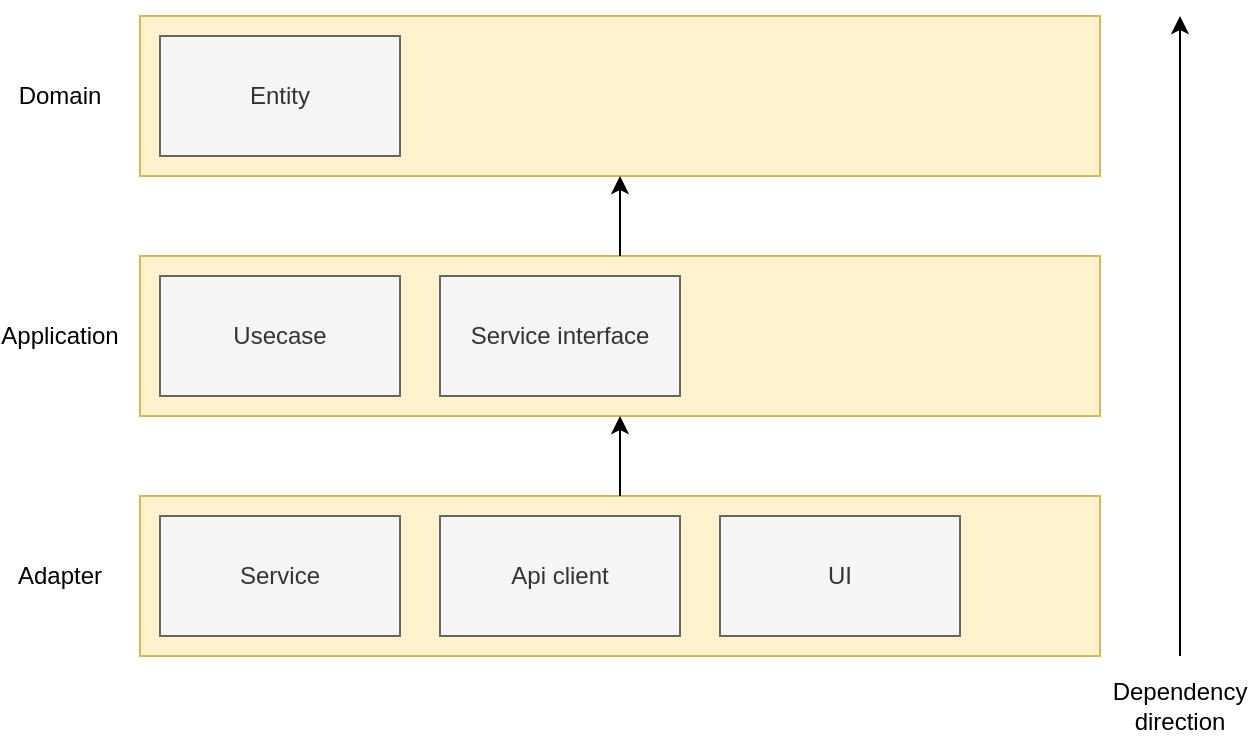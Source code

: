 <mxfile version="15.8.6" type="device" pages="2"><diagram id="TXZLbEwFYrHvznppt7n1" name="Overview of architecture"><mxGraphModel dx="1306" dy="839" grid="1" gridSize="10" guides="1" tooltips="1" connect="1" arrows="1" fold="1" page="1" pageScale="1" pageWidth="850" pageHeight="1100" math="0" shadow="0"><root><mxCell id="0"/><mxCell id="1" parent="0"/><mxCell id="meVqp1mv7JC9I7MpOsoM-2" value="" style="rounded=0;whiteSpace=wrap;html=1;fillColor=#fff2cc;strokeColor=#d6b656;" vertex="1" parent="1"><mxGeometry x="120" y="160" width="480" height="80" as="geometry"/></mxCell><mxCell id="meVqp1mv7JC9I7MpOsoM-3" value="Entity" style="rounded=0;whiteSpace=wrap;html=1;fillColor=#f5f5f5;fontColor=#333333;strokeColor=#666666;" vertex="1" parent="1"><mxGeometry x="130" y="170" width="120" height="60" as="geometry"/></mxCell><mxCell id="meVqp1mv7JC9I7MpOsoM-7" value="Domain" style="text;html=1;strokeColor=none;fillColor=none;align=center;verticalAlign=middle;whiteSpace=wrap;rounded=0;" vertex="1" parent="1"><mxGeometry x="50" y="185" width="60" height="30" as="geometry"/></mxCell><mxCell id="meVqp1mv7JC9I7MpOsoM-8" value="" style="rounded=0;whiteSpace=wrap;html=1;fillColor=#fff2cc;strokeColor=#d6b656;" vertex="1" parent="1"><mxGeometry x="120" y="280" width="480" height="80" as="geometry"/></mxCell><mxCell id="meVqp1mv7JC9I7MpOsoM-9" value="Usecase" style="rounded=0;whiteSpace=wrap;html=1;fillColor=#f5f5f5;fontColor=#333333;strokeColor=#666666;" vertex="1" parent="1"><mxGeometry x="130" y="290" width="120" height="60" as="geometry"/></mxCell><mxCell id="meVqp1mv7JC9I7MpOsoM-10" value="Application" style="text;html=1;strokeColor=none;fillColor=none;align=center;verticalAlign=middle;whiteSpace=wrap;rounded=0;" vertex="1" parent="1"><mxGeometry x="50" y="305" width="60" height="30" as="geometry"/></mxCell><mxCell id="meVqp1mv7JC9I7MpOsoM-11" value="Service interface" style="rounded=0;whiteSpace=wrap;html=1;fillColor=#f5f5f5;fontColor=#333333;strokeColor=#666666;" vertex="1" parent="1"><mxGeometry x="270" y="290" width="120" height="60" as="geometry"/></mxCell><mxCell id="meVqp1mv7JC9I7MpOsoM-12" value="" style="rounded=0;whiteSpace=wrap;html=1;fillColor=#fff2cc;strokeColor=#d6b656;" vertex="1" parent="1"><mxGeometry x="120" y="400" width="480" height="80" as="geometry"/></mxCell><mxCell id="meVqp1mv7JC9I7MpOsoM-13" value="Service" style="rounded=0;whiteSpace=wrap;html=1;fillColor=#f5f5f5;fontColor=#333333;strokeColor=#666666;" vertex="1" parent="1"><mxGeometry x="130" y="410" width="120" height="60" as="geometry"/></mxCell><mxCell id="meVqp1mv7JC9I7MpOsoM-14" value="Adapter" style="text;html=1;strokeColor=none;fillColor=none;align=center;verticalAlign=middle;whiteSpace=wrap;rounded=0;" vertex="1" parent="1"><mxGeometry x="50" y="425" width="60" height="30" as="geometry"/></mxCell><mxCell id="meVqp1mv7JC9I7MpOsoM-15" value="Api client" style="rounded=0;whiteSpace=wrap;html=1;fillColor=#f5f5f5;fontColor=#333333;strokeColor=#666666;" vertex="1" parent="1"><mxGeometry x="270" y="410" width="120" height="60" as="geometry"/></mxCell><mxCell id="meVqp1mv7JC9I7MpOsoM-16" value="UI" style="rounded=0;whiteSpace=wrap;html=1;fillColor=#f5f5f5;fontColor=#333333;strokeColor=#666666;" vertex="1" parent="1"><mxGeometry x="410" y="410" width="120" height="60" as="geometry"/></mxCell><mxCell id="meVqp1mv7JC9I7MpOsoM-17" value="" style="endArrow=classic;html=1;rounded=0;" edge="1" parent="1"><mxGeometry width="50" height="50" relative="1" as="geometry"><mxPoint x="640" y="480" as="sourcePoint"/><mxPoint x="640" y="160" as="targetPoint"/></mxGeometry></mxCell><mxCell id="meVqp1mv7JC9I7MpOsoM-18" value="Dependency&lt;br&gt;direction" style="text;html=1;strokeColor=none;fillColor=none;align=center;verticalAlign=middle;whiteSpace=wrap;rounded=0;" vertex="1" parent="1"><mxGeometry x="610" y="490" width="60" height="30" as="geometry"/></mxCell><mxCell id="meVqp1mv7JC9I7MpOsoM-20" value="" style="endArrow=classic;html=1;rounded=0;entryX=0.5;entryY=1;entryDx=0;entryDy=0;exitX=0.5;exitY=0;exitDx=0;exitDy=0;" edge="1" parent="1" source="meVqp1mv7JC9I7MpOsoM-8" target="meVqp1mv7JC9I7MpOsoM-2"><mxGeometry width="50" height="50" relative="1" as="geometry"><mxPoint x="420" y="420" as="sourcePoint"/><mxPoint x="470" y="370" as="targetPoint"/></mxGeometry></mxCell><mxCell id="meVqp1mv7JC9I7MpOsoM-21" value="" style="endArrow=classic;html=1;rounded=0;entryX=0.5;entryY=1;entryDx=0;entryDy=0;exitX=0.5;exitY=0;exitDx=0;exitDy=0;" edge="1" parent="1" source="meVqp1mv7JC9I7MpOsoM-12" target="meVqp1mv7JC9I7MpOsoM-8"><mxGeometry width="50" height="50" relative="1" as="geometry"><mxPoint x="420" y="420" as="sourcePoint"/><mxPoint x="470" y="370" as="targetPoint"/></mxGeometry></mxCell></root></mxGraphModel></diagram><diagram id="2P1Fzx4NvkOm922DQudL" name="Use case flow"><mxGraphModel dx="1306" dy="839" grid="1" gridSize="10" guides="1" tooltips="1" connect="1" arrows="1" fold="1" page="1" pageScale="1" pageWidth="850" pageHeight="1100" math="0" shadow="0"><root><mxCell id="q2uAts5qDNWWS9uY6zV4-0"/><mxCell id="q2uAts5qDNWWS9uY6zV4-1" parent="q2uAts5qDNWWS9uY6zV4-0"/><mxCell id="q2uAts5qDNWWS9uY6zV4-2" value="" style="rounded=0;whiteSpace=wrap;html=1;" vertex="1" parent="q2uAts5qDNWWS9uY6zV4-1"><mxGeometry x="80" y="160" width="40" height="320" as="geometry"/></mxCell><mxCell id="q2uAts5qDNWWS9uY6zV4-3" value="UI" style="text;html=1;strokeColor=none;fillColor=none;align=center;verticalAlign=middle;whiteSpace=wrap;rounded=0;" vertex="1" parent="q2uAts5qDNWWS9uY6zV4-1"><mxGeometry x="70" y="120" width="60" height="30" as="geometry"/></mxCell><mxCell id="q2uAts5qDNWWS9uY6zV4-4" value="" style="rounded=0;whiteSpace=wrap;html=1;" vertex="1" parent="q2uAts5qDNWWS9uY6zV4-1"><mxGeometry x="280" y="160" width="40" height="320" as="geometry"/></mxCell><mxCell id="q2uAts5qDNWWS9uY6zV4-5" value="Use case" style="text;html=1;strokeColor=none;fillColor=none;align=center;verticalAlign=middle;whiteSpace=wrap;rounded=0;" vertex="1" parent="q2uAts5qDNWWS9uY6zV4-1"><mxGeometry x="270" y="120" width="60" height="30" as="geometry"/></mxCell><mxCell id="q2uAts5qDNWWS9uY6zV4-6" value="" style="rounded=0;whiteSpace=wrap;html=1;" vertex="1" parent="q2uAts5qDNWWS9uY6zV4-1"><mxGeometry x="480" y="160" width="40" height="320" as="geometry"/></mxCell><mxCell id="q2uAts5qDNWWS9uY6zV4-7" value="Service" style="text;html=1;strokeColor=none;fillColor=none;align=center;verticalAlign=middle;whiteSpace=wrap;rounded=0;" vertex="1" parent="q2uAts5qDNWWS9uY6zV4-1"><mxGeometry x="470" y="120" width="60" height="30" as="geometry"/></mxCell><mxCell id="q2uAts5qDNWWS9uY6zV4-8" value="" style="rounded=0;whiteSpace=wrap;html=1;" vertex="1" parent="q2uAts5qDNWWS9uY6zV4-1"><mxGeometry x="680" y="160" width="40" height="320" as="geometry"/></mxCell><mxCell id="q2uAts5qDNWWS9uY6zV4-9" value="External&lt;br&gt;system" style="text;html=1;strokeColor=none;fillColor=none;align=center;verticalAlign=middle;whiteSpace=wrap;rounded=0;" vertex="1" parent="q2uAts5qDNWWS9uY6zV4-1"><mxGeometry x="670" y="120" width="60" height="30" as="geometry"/></mxCell><mxCell id="q2uAts5qDNWWS9uY6zV4-10" value="" style="endArrow=classic;html=1;rounded=0;entryX=-0.025;entryY=0.123;entryDx=0;entryDy=0;entryPerimeter=0;exitX=1.075;exitY=0.127;exitDx=0;exitDy=0;exitPerimeter=0;" edge="1" parent="q2uAts5qDNWWS9uY6zV4-1" source="q2uAts5qDNWWS9uY6zV4-2" target="q2uAts5qDNWWS9uY6zV4-4"><mxGeometry width="50" height="50" relative="1" as="geometry"><mxPoint x="130" y="240" as="sourcePoint"/><mxPoint x="480" y="380" as="targetPoint"/></mxGeometry></mxCell><mxCell id="q2uAts5qDNWWS9uY6zV4-11" value="Triggers" style="text;html=1;strokeColor=none;fillColor=none;align=center;verticalAlign=middle;whiteSpace=wrap;rounded=0;" vertex="1" parent="q2uAts5qDNWWS9uY6zV4-1"><mxGeometry x="170" y="170" width="60" height="30" as="geometry"/></mxCell><mxCell id="q2uAts5qDNWWS9uY6zV4-12" value="Triggers" style="text;html=1;strokeColor=none;fillColor=none;align=center;verticalAlign=middle;whiteSpace=wrap;rounded=0;" vertex="1" parent="q2uAts5qDNWWS9uY6zV4-1"><mxGeometry x="370" y="210" width="60" height="30" as="geometry"/></mxCell><mxCell id="q2uAts5qDNWWS9uY6zV4-13" value="" style="endArrow=classic;html=1;rounded=0;entryX=-0.025;entryY=0.123;entryDx=0;entryDy=0;entryPerimeter=0;exitX=1.075;exitY=0.127;exitDx=0;exitDy=0;exitPerimeter=0;" edge="1" parent="q2uAts5qDNWWS9uY6zV4-1"><mxGeometry width="50" height="50" relative="1" as="geometry"><mxPoint x="320" y="241.28" as="sourcePoint"/><mxPoint x="476" y="240.0" as="targetPoint"/></mxGeometry></mxCell><mxCell id="q2uAts5qDNWWS9uY6zV4-14" value="Call" style="text;html=1;strokeColor=none;fillColor=none;align=center;verticalAlign=middle;whiteSpace=wrap;rounded=0;" vertex="1" parent="q2uAts5qDNWWS9uY6zV4-1"><mxGeometry x="570" y="250" width="60" height="30" as="geometry"/></mxCell><mxCell id="q2uAts5qDNWWS9uY6zV4-15" value="" style="endArrow=classic;html=1;rounded=0;entryX=-0.025;entryY=0.123;entryDx=0;entryDy=0;entryPerimeter=0;exitX=1.075;exitY=0.127;exitDx=0;exitDy=0;exitPerimeter=0;" edge="1" parent="q2uAts5qDNWWS9uY6zV4-1"><mxGeometry width="50" height="50" relative="1" as="geometry"><mxPoint x="520" y="281.28" as="sourcePoint"/><mxPoint x="676" y="280" as="targetPoint"/></mxGeometry></mxCell><mxCell id="q2uAts5qDNWWS9uY6zV4-16" value="Response" style="text;html=1;strokeColor=none;fillColor=none;align=center;verticalAlign=middle;whiteSpace=wrap;rounded=0;" vertex="1" parent="q2uAts5qDNWWS9uY6zV4-1"><mxGeometry x="570" y="330" width="60" height="30" as="geometry"/></mxCell><mxCell id="q2uAts5qDNWWS9uY6zV4-17" value="" style="endArrow=classic;html=1;rounded=0;exitX=-0.075;exitY=0.627;exitDx=0;exitDy=0;exitPerimeter=0;" edge="1" parent="q2uAts5qDNWWS9uY6zV4-1" source="q2uAts5qDNWWS9uY6zV4-8"><mxGeometry width="50" height="50" relative="1" as="geometry"><mxPoint x="670" y="360" as="sourcePoint"/><mxPoint x="524" y="360" as="targetPoint"/></mxGeometry></mxCell><mxCell id="q2uAts5qDNWWS9uY6zV4-18" value="Feedback" style="text;html=1;strokeColor=none;fillColor=none;align=center;verticalAlign=middle;whiteSpace=wrap;rounded=0;" vertex="1" parent="q2uAts5qDNWWS9uY6zV4-1"><mxGeometry x="370" y="370" width="60" height="30" as="geometry"/></mxCell><mxCell id="q2uAts5qDNWWS9uY6zV4-19" value="" style="endArrow=classic;html=1;rounded=0;exitX=-0.075;exitY=0.627;exitDx=0;exitDy=0;exitPerimeter=0;" edge="1" parent="q2uAts5qDNWWS9uY6zV4-1"><mxGeometry width="50" height="50" relative="1" as="geometry"><mxPoint x="480" y="400.64" as="sourcePoint"/><mxPoint x="327" y="400" as="targetPoint"/></mxGeometry></mxCell><mxCell id="q2uAts5qDNWWS9uY6zV4-20" value="Feedback" style="text;html=1;strokeColor=none;fillColor=none;align=center;verticalAlign=middle;whiteSpace=wrap;rounded=0;" vertex="1" parent="q2uAts5qDNWWS9uY6zV4-1"><mxGeometry x="170" y="410" width="60" height="30" as="geometry"/></mxCell><mxCell id="q2uAts5qDNWWS9uY6zV4-21" value="" style="endArrow=classic;html=1;rounded=0;exitX=-0.075;exitY=0.627;exitDx=0;exitDy=0;exitPerimeter=0;" edge="1" parent="q2uAts5qDNWWS9uY6zV4-1"><mxGeometry width="50" height="50" relative="1" as="geometry"><mxPoint x="276.5" y="440.64" as="sourcePoint"/><mxPoint x="123.5" y="440" as="targetPoint"/></mxGeometry></mxCell></root></mxGraphModel></diagram></mxfile>